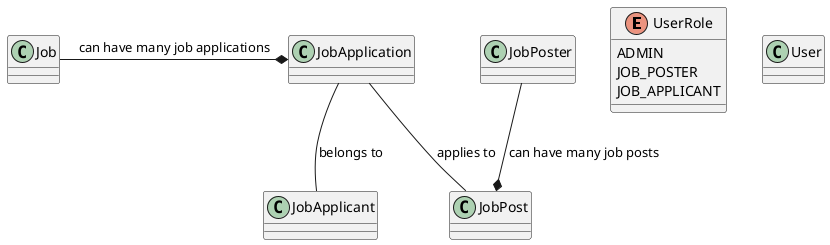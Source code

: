 @startuml

enum UserRole {
  ADMIN
  JOB_POSTER
  JOB_APPLICANT
}

class User {}

class JobPost {}

class JobApplication {}

JobPoster --* JobPost: can have many job posts
Job -* JobApplication : can have many job applications
JobApplication -- JobPost : applies to
JobApplication -- JobApplicant : belongs to
@enduml